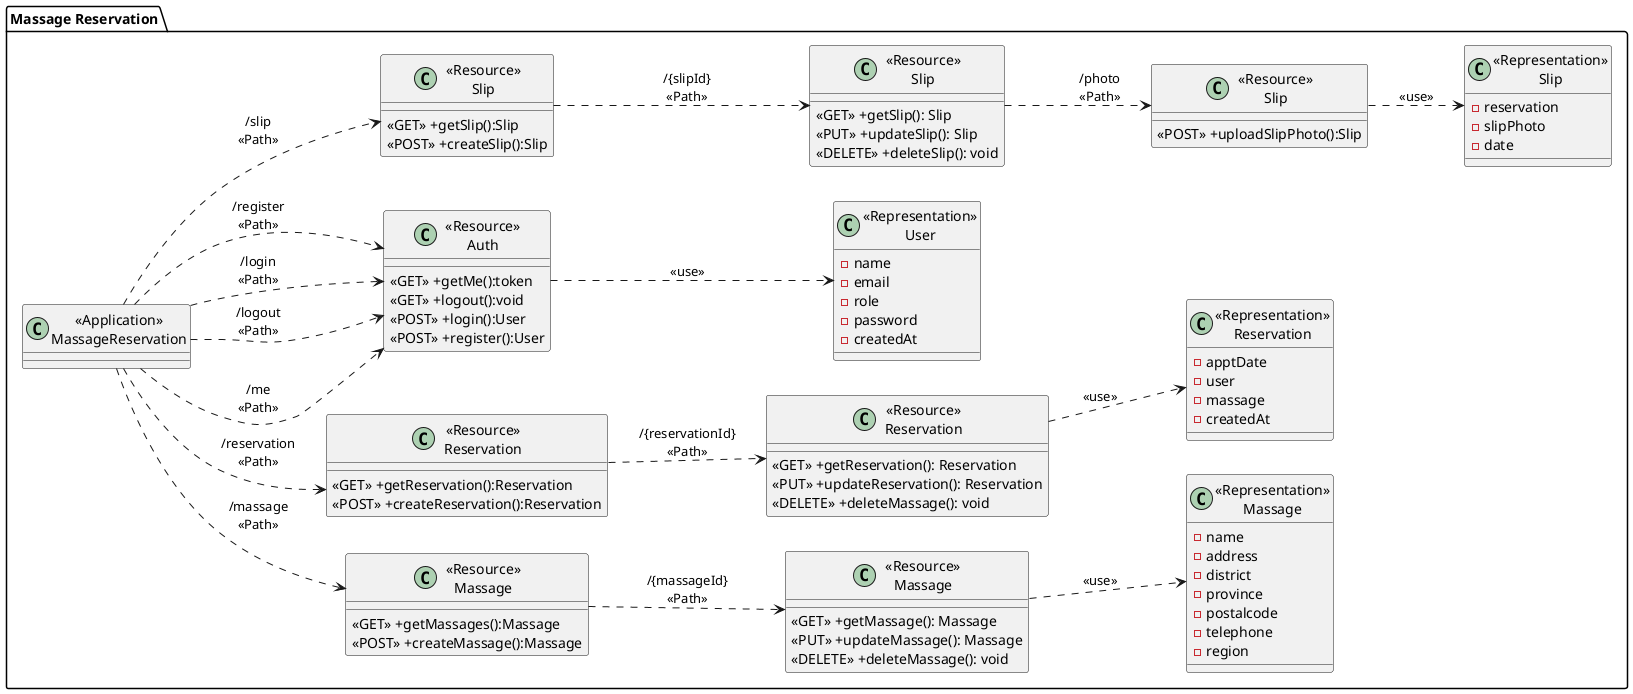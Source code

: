 @startuml MassageReservationDiagram
left to right direction
package "Massage Reservation"{
    class "<<Application>>\nMassageReservation" as MassageReservation{}

    ' Massage Service
    class "<<Resource>>\nMassage" as ResourceMassages{
        <<GET>> +getMassages():Massage
        <<POST>> +createMassage():Massage
    }

    class "<<Resource>>\nMassage" as ResourceMassage {
        <<GET>> +getMassage(): Massage
        <<PUT>> +updateMassage(): Massage
        <<DELETE>> +deleteMassage(): void
    }

    class "<<Representation>>\nMassage" as RepresentationMassage {
        -name
        -address
        -district
        -province
        -postalcode
        -telephone
        -region
    }

    ' Reservation Service
    class "<<Resource>>\nReservation" as ResourceReservations {
        <<GET>> +getReservation():Reservation
        <<POST>> +createReservation():Reservation 
    }

    class "<<Resource>>\nReservation" as ResourceReservation {
        <<GET>> +getReservation(): Reservation
        <<PUT>> +updateReservation(): Reservation
        <<DELETE>> +deleteMassage(): void
    }

    class "<<Representation>>\nReservation" as RepresentationReservation {
        -apptDate
        -user
        -massage
        -createdAt
    }
    
    ' Auth service
    class "<<Resource>>\nAuth" as ResourceAuths {
        <<GET>> +getMe():token
        <<GET>> +logout():void
        <<POST>> +login():User 
        <<POST>> +register():User 
    }

    class "<<Representation>>\nUser" as RepresentationUser {
        -name
        -email
        -role
        -password
        -createdAt
    }

    class "<<Resource>>\nSlip" as ResourceSlip {
        <<GET>> +getSlip():Slip
        <<POST>> +createSlip():Slip
    }

    class "<<Resource>>\nSlip" as ResourceSlips {
        <<GET>> +getSlip(): Slip
        <<PUT>> +updateSlip(): Slip
        <<DELETE>> +deleteSlip(): void
    }

    class "<<Representation>>\nSlip" as RepresentationSlip {
        -reservation
        -slipPhoto
        -date
    }

    class "<<Resource>>\nSlip" as ResourceSlipPhoto {
        <<POST>> +uploadSlipPhoto():Slip
    }

}

MassageReservation ..> ResourceAuths:"/me\n<<Path>>"
MassageReservation ..> ResourceAuths:"/logout\n<<Path>>"
MassageReservation ..> ResourceAuths:"/login\n<<Path>>"
MassageReservation ..> ResourceAuths:"/register\n<<Path>>"
ResourceAuths ..> RepresentationUser: "<<use>>"

MassageReservation ..> ResourceReservations:"/reservation\n<<Path>>"
ResourceReservations ..> ResourceReservation: "/{reservationId}\n<<Path>>"
ResourceReservation ..> RepresentationReservation: "<<use>>"

MassageReservation ..> ResourceMassages:"/massage\n<<Path>>"
ResourceMassages ..> ResourceMassage: "/{massageId}\n<<Path>>"
ResourceMassage ..> RepresentationMassage: "<<use>>"

MassageReservation ..> ResourceSlip:"/slip\n<<Path>>"
ResourceSlip ..> ResourceSlips: "/{slipId}\n<<Path>>"
ResourceSlips ..> ResourceSlipPhoto: "/photo\n<<Path>>"
ResourceSlipPhoto ..> RepresentationSlip: "<<use>>"

@enduml